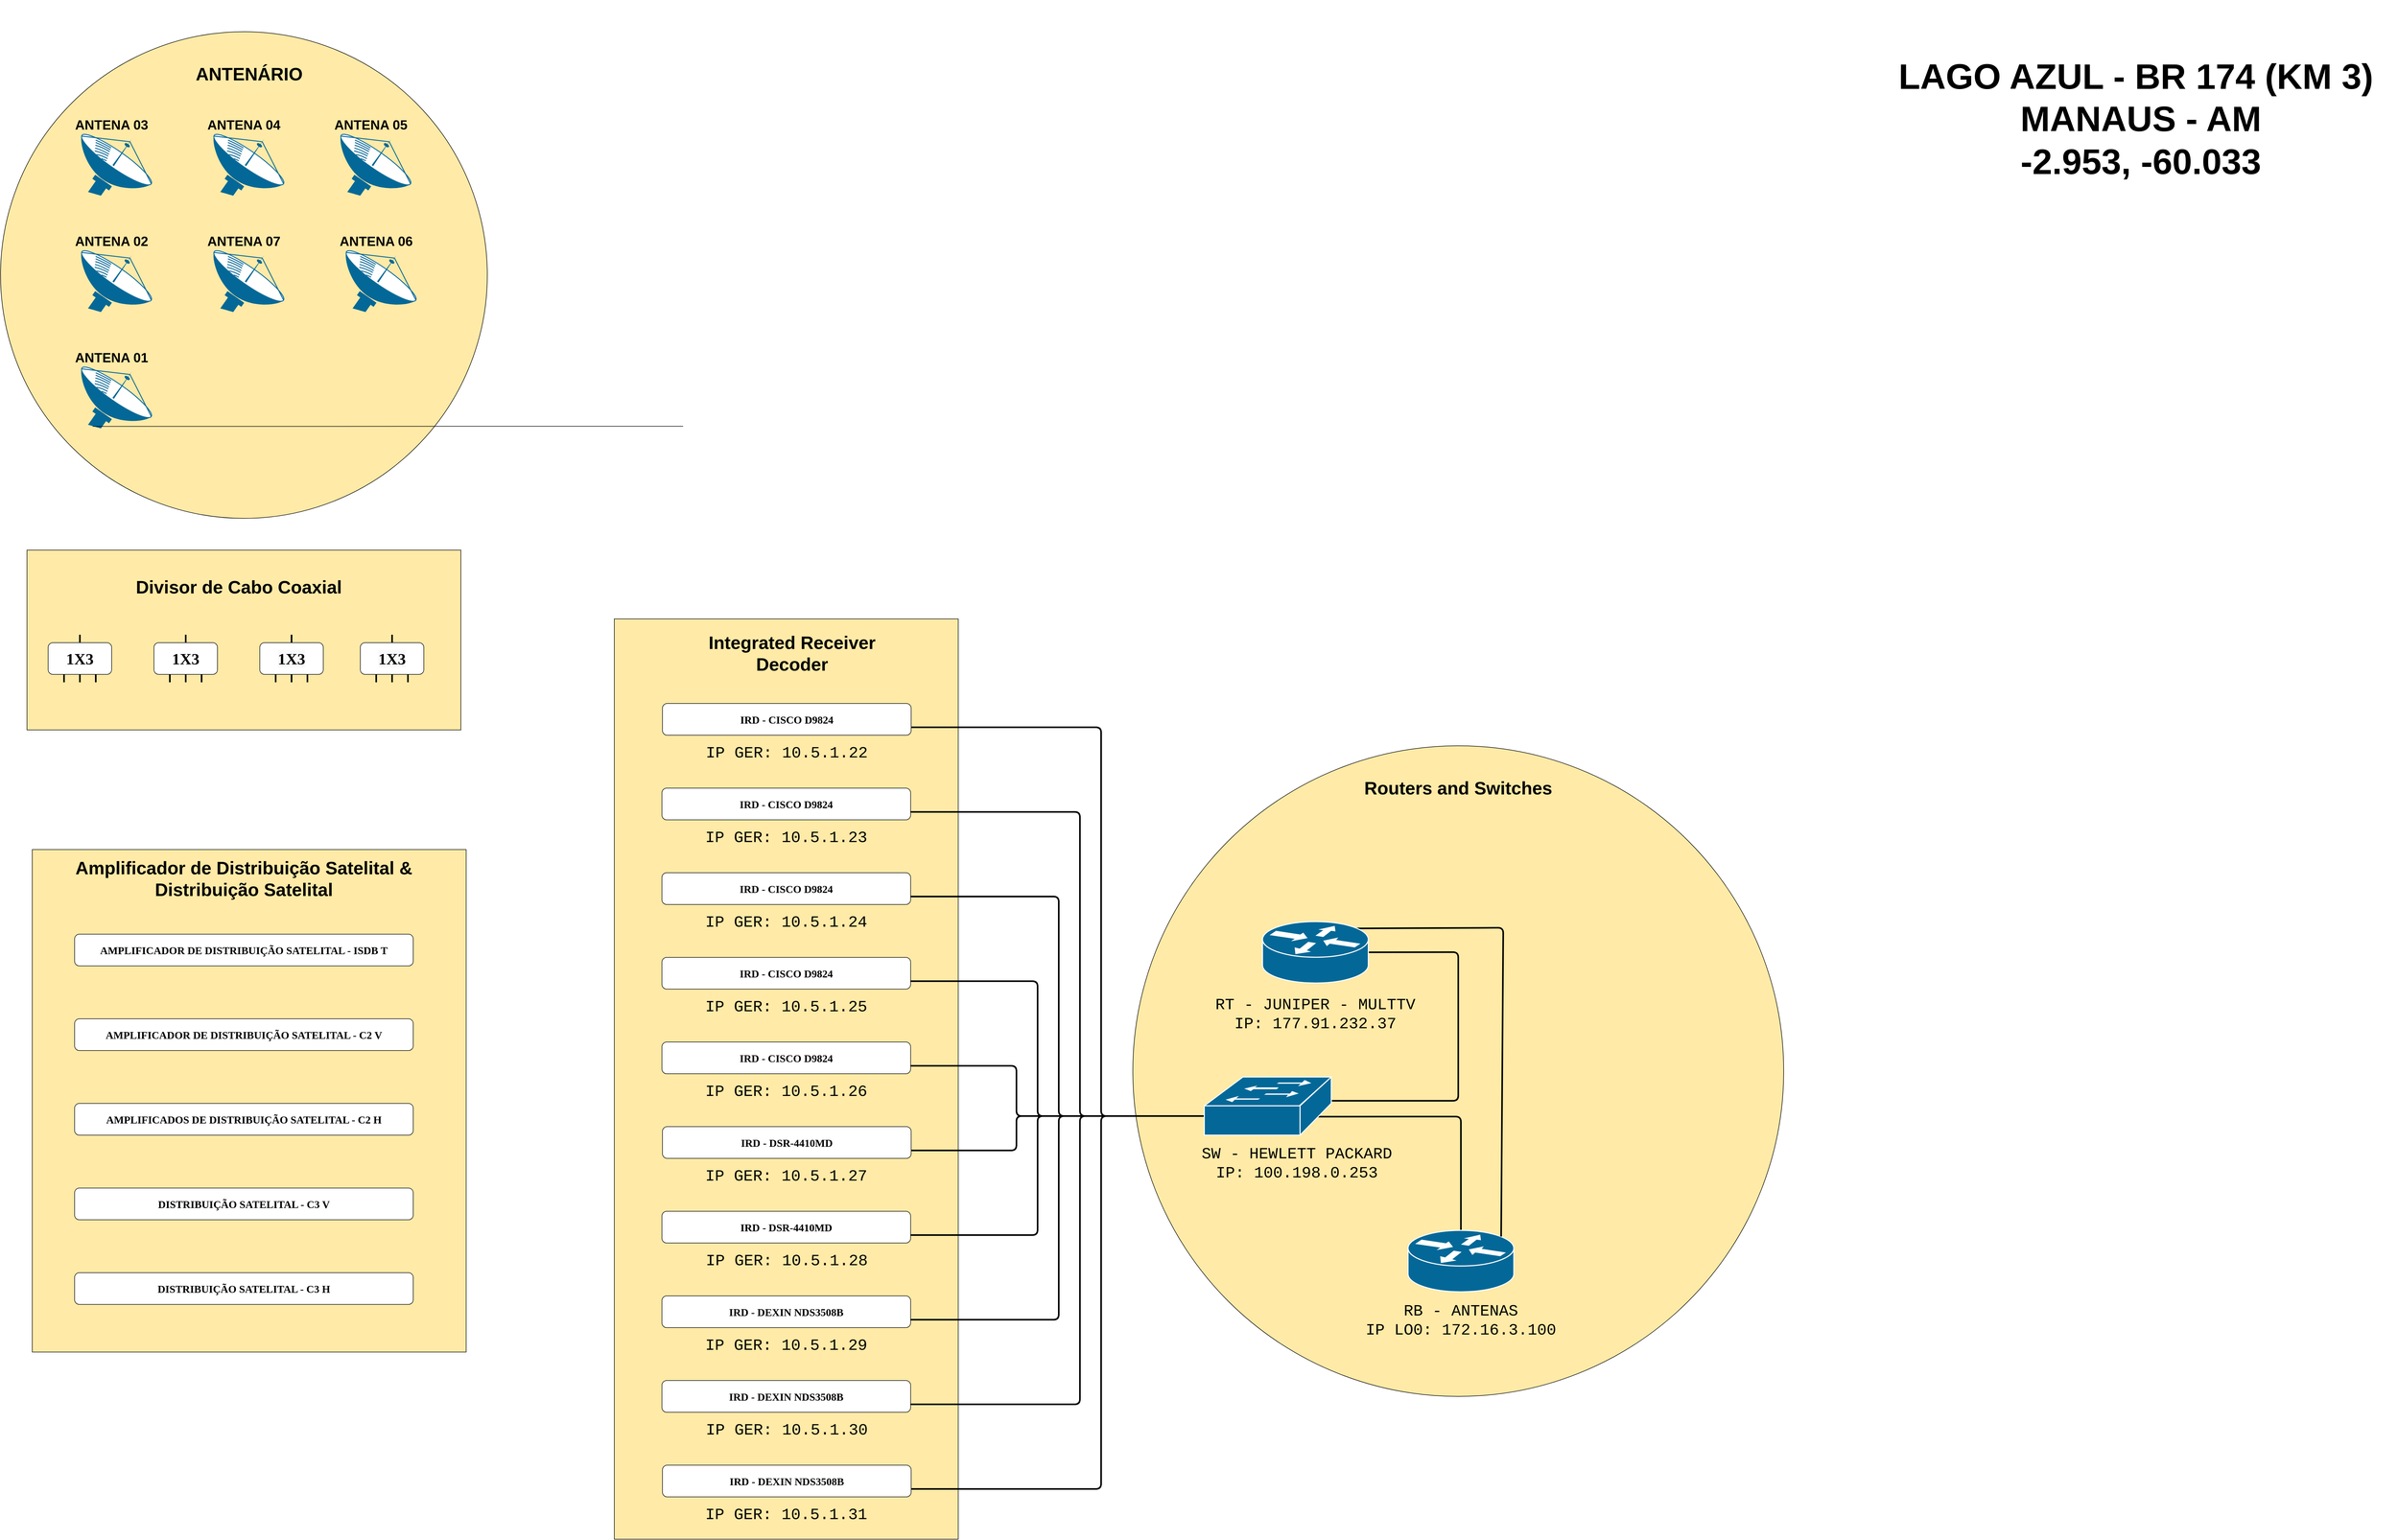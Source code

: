 <mxfile version="13.8.0" type="github">
  <diagram id="dLiCsf6XBlpKmU3ovjeW" name="Page-1">
    <mxGraphModel dx="2893" dy="1450" grid="1" gridSize="10" guides="1" tooltips="1" connect="1" arrows="1" fold="1" page="1" pageScale="1" pageWidth="4681" pageHeight="3300" background="#FFFFFF" math="0" shadow="0">
      <root>
        <mxCell id="0" />
        <mxCell id="1" parent="0" />
        <mxCell id="Bz9aQ9UGnHe_9XQev82R-14" value="" style="rounded=0;whiteSpace=wrap;html=1;strokeColor=#000000;fillColor=#ffeaa7;" parent="1" vertex="1">
          <mxGeometry x="170" y="1050" width="820" height="340" as="geometry" />
        </mxCell>
        <mxCell id="ET13ZjsiotVya5PtHg1d-84" value="" style="rounded=0;whiteSpace=wrap;html=1;strokeColor=#000000;fillColor=#ffeaa7;" parent="1" vertex="1">
          <mxGeometry x="180" y="1616.16" width="820" height="950" as="geometry" />
        </mxCell>
        <mxCell id="ET13ZjsiotVya5PtHg1d-68" value="" style="rounded=0;whiteSpace=wrap;html=1;strokeColor=#000000;fillColor=#ffeaa7;" parent="1" vertex="1">
          <mxGeometry x="1280" y="1180" width="650" height="1740" as="geometry" />
        </mxCell>
        <mxCell id="ET13ZjsiotVya5PtHg1d-54" value="" style="ellipse;whiteSpace=wrap;html=1;aspect=fixed;fillColor=#ffeaa7;" parent="1" vertex="1">
          <mxGeometry x="2260" y="1420" width="1230" height="1230" as="geometry" />
        </mxCell>
        <mxCell id="ET13ZjsiotVya5PtHg1d-50" value="" style="ellipse;whiteSpace=wrap;html=1;aspect=fixed;fillColor=#ffeaa7;" parent="1" vertex="1">
          <mxGeometry x="120" y="70" width="920" height="920" as="geometry" />
        </mxCell>
        <mxCell id="ET13ZjsiotVya5PtHg1d-48" value="" style="endArrow=none;html=1;exitX=0.707;exitY=0.409;exitDx=0;exitDy=0;exitPerimeter=0;strokeWidth=3;entryX=1;entryY=0.5;entryDx=0;entryDy=0;entryPerimeter=0;" parent="1" source="ET13ZjsiotVya5PtHg1d-40" target="ET13ZjsiotVya5PtHg1d-43" edge="1">
          <mxGeometry width="50" height="50" relative="1" as="geometry">
            <mxPoint x="2725" y="2066.16" as="sourcePoint" />
            <mxPoint x="2935" y="1696.16" as="targetPoint" />
            <Array as="points">
              <mxPoint x="2875" y="2091.16" />
              <mxPoint x="2875" y="1810.16" />
            </Array>
          </mxGeometry>
        </mxCell>
        <mxCell id="ET13ZjsiotVya5PtHg1d-49" value="" style="endArrow=none;html=1;strokeWidth=3;exitX=0.5;exitY=0;exitDx=0;exitDy=0;exitPerimeter=0;entryX=0.708;entryY=0.682;entryDx=0;entryDy=0;entryPerimeter=0;" parent="1" source="ET13ZjsiotVya5PtHg1d-42" target="ET13ZjsiotVya5PtHg1d-40" edge="1">
          <mxGeometry width="50" height="50" relative="1" as="geometry">
            <mxPoint x="2735" y="1956.16" as="sourcePoint" />
            <mxPoint x="2675" y="2166.16" as="targetPoint" />
            <Array as="points">
              <mxPoint x="2880" y="2121" />
            </Array>
          </mxGeometry>
        </mxCell>
        <mxCell id="ET13ZjsiotVya5PtHg1d-6" value="&lt;p&gt;&lt;font style=&quot;font-size: 20px&quot; face=&quot;Tahoma&quot;&gt;&lt;b&gt;AMPLIFICADOR DE DISTRIBUIÇÃO SATELITAL - ISDB T&lt;/b&gt;&lt;/font&gt;&lt;/p&gt;" style="rounded=1;whiteSpace=wrap;html=1;" parent="1" vertex="1">
          <mxGeometry x="260" y="1776.16" width="640" height="60" as="geometry" />
        </mxCell>
        <mxCell id="ET13ZjsiotVya5PtHg1d-7" value="&lt;p&gt;&lt;font size=&quot;1&quot; face=&quot;Tahoma&quot;&gt;&lt;b style=&quot;font-size: 20px&quot;&gt;AMPLIFICADOR&lt;/b&gt;&lt;/font&gt;&lt;b style=&quot;font-family: &amp;#34;tahoma&amp;#34; ; font-size: 20px&quot;&gt;&amp;nbsp;DE DISTRIBUIÇÃO SATELITAL - C2 V&lt;/b&gt;&lt;/p&gt;" style="rounded=1;whiteSpace=wrap;html=1;" parent="1" vertex="1">
          <mxGeometry x="260" y="1936.16" width="640" height="60" as="geometry" />
        </mxCell>
        <mxCell id="ET13ZjsiotVya5PtHg1d-8" value="&lt;p&gt;&lt;font face=&quot;Tahoma&quot; size=&quot;1&quot;&gt;&lt;b style=&quot;font-size: 20px&quot;&gt;AMPLIFICADOS DE DISTRIBUIÇÃO SATELITAL - C2 H&lt;/b&gt;&lt;/font&gt;&lt;/p&gt;" style="rounded=1;whiteSpace=wrap;html=1;" parent="1" vertex="1">
          <mxGeometry x="260" y="2096.16" width="640" height="60" as="geometry" />
        </mxCell>
        <mxCell id="ET13ZjsiotVya5PtHg1d-9" value="&lt;p&gt;&lt;font style=&quot;font-size: 20px&quot; face=&quot;Tahoma&quot;&gt;&lt;b&gt;DISTRIBUIÇÃO SATELITAL - C3 V&lt;/b&gt;&lt;/font&gt;&lt;/p&gt;" style="rounded=1;whiteSpace=wrap;html=1;" parent="1" vertex="1">
          <mxGeometry x="260" y="2256.16" width="640" height="60" as="geometry" />
        </mxCell>
        <mxCell id="ET13ZjsiotVya5PtHg1d-11" value="&lt;p style=&quot;font-size: 20px&quot;&gt;&lt;font style=&quot;font-size: 20px&quot; face=&quot;Tahoma&quot;&gt;&lt;b&gt;DISTRIBUIÇÃO SATELITAL - &lt;span style=&quot;background-color: rgb(255 , 255 , 255)&quot;&gt;C3 H&lt;/span&gt;&lt;/b&gt;&lt;/font&gt;&lt;/p&gt;" style="rounded=1;whiteSpace=wrap;html=1;" parent="1" vertex="1">
          <mxGeometry x="260" y="2416.16" width="640" height="60" as="geometry" />
        </mxCell>
        <mxCell id="ET13ZjsiotVya5PtHg1d-13" value="" style="shape=mxgraph.cisco.wireless.satellite_dish;html=1;pointerEvents=1;dashed=0;fillColor=#036897;strokeColor=#ffffff;strokeWidth=2;verticalLabelPosition=bottom;verticalAlign=top;align=center;outlineConnect=0;rotation=35;" parent="1" vertex="1">
          <mxGeometry x="750" y="480" width="160" height="130" as="geometry" />
        </mxCell>
        <mxCell id="ET13ZjsiotVya5PtHg1d-15" value="" style="shape=mxgraph.cisco.wireless.satellite_dish;html=1;pointerEvents=1;dashed=0;fillColor=#036897;strokeColor=#ffffff;strokeWidth=2;verticalLabelPosition=bottom;verticalAlign=top;align=center;outlineConnect=0;rotation=35;" parent="1" vertex="1">
          <mxGeometry x="250" y="260" width="160" height="130" as="geometry" />
        </mxCell>
        <mxCell id="ET13ZjsiotVya5PtHg1d-16" value="" style="shape=mxgraph.cisco.wireless.satellite_dish;html=1;pointerEvents=1;dashed=0;fillColor=#036897;strokeColor=#ffffff;strokeWidth=2;verticalLabelPosition=bottom;verticalAlign=top;align=center;outlineConnect=0;rotation=35;" parent="1" vertex="1">
          <mxGeometry x="250" y="700" width="160" height="130" as="geometry" />
        </mxCell>
        <mxCell id="ET13ZjsiotVya5PtHg1d-17" value="" style="shape=mxgraph.cisco.wireless.satellite_dish;html=1;pointerEvents=1;dashed=0;fillColor=#036897;strokeColor=#ffffff;strokeWidth=2;verticalLabelPosition=bottom;verticalAlign=top;align=center;outlineConnect=0;rotation=35;" parent="1" vertex="1">
          <mxGeometry x="740" y="260" width="160" height="130" as="geometry" />
        </mxCell>
        <mxCell id="ET13ZjsiotVya5PtHg1d-24" value="&lt;p style=&quot;font-size: 20px&quot;&gt;&lt;font face=&quot;Tahoma&quot;&gt;&lt;b&gt;IRD - CISCO D9824&lt;/b&gt;&lt;/font&gt;&lt;/p&gt;" style="rounded=1;whiteSpace=wrap;html=1;" parent="1" vertex="1">
          <mxGeometry x="1370" y="1980" width="470" height="60" as="geometry" />
        </mxCell>
        <mxCell id="ET13ZjsiotVya5PtHg1d-25" value="&lt;p style=&quot;font-size: 20px&quot;&gt;&lt;font face=&quot;Tahoma&quot;&gt;&lt;b&gt;IRD - DSR-4410MD&lt;/b&gt;&lt;/font&gt;&lt;/p&gt;" style="rounded=1;whiteSpace=wrap;html=1;" parent="1" vertex="1">
          <mxGeometry x="1371" y="2140" width="470" height="60" as="geometry" />
        </mxCell>
        <mxCell id="ET13ZjsiotVya5PtHg1d-26" value="&lt;p style=&quot;font-size: 20px&quot;&gt;&lt;b style=&quot;font-family: &amp;#34;tahoma&amp;#34;&quot;&gt;IRD - DEXIN NDS3508B&lt;/b&gt;&lt;br&gt;&lt;/p&gt;" style="rounded=1;whiteSpace=wrap;html=1;" parent="1" vertex="1">
          <mxGeometry x="1371" y="2780" width="470" height="60" as="geometry" />
        </mxCell>
        <mxCell id="ET13ZjsiotVya5PtHg1d-27" value="&lt;p style=&quot;font-size: 20px&quot;&gt;&lt;font face=&quot;Tahoma&quot;&gt;&lt;b&gt;IRD - CISCO D9824&lt;/b&gt;&lt;/font&gt;&lt;/p&gt;" style="rounded=1;whiteSpace=wrap;html=1;" parent="1" vertex="1">
          <mxGeometry x="1370" y="1820" width="470" height="60" as="geometry" />
        </mxCell>
        <mxCell id="ET13ZjsiotVya5PtHg1d-28" value="&lt;p style=&quot;font-size: 20px&quot;&gt;&lt;b style=&quot;font-family: &amp;#34;tahoma&amp;#34;&quot;&gt;IRD - DEXIN NDS3508B&lt;/b&gt;&lt;br&gt;&lt;/p&gt;" style="rounded=1;whiteSpace=wrap;html=1;" parent="1" vertex="1">
          <mxGeometry x="1370" y="2620" width="470" height="60" as="geometry" />
        </mxCell>
        <mxCell id="ET13ZjsiotVya5PtHg1d-29" value="&lt;p style=&quot;font-size: 20px&quot;&gt;&lt;font face=&quot;Tahoma&quot;&gt;&lt;b&gt;IRD - DSR-4410MD&lt;/b&gt;&lt;/font&gt;&lt;/p&gt;" style="rounded=1;whiteSpace=wrap;html=1;" parent="1" vertex="1">
          <mxGeometry x="1370" y="2300" width="470" height="60" as="geometry" />
        </mxCell>
        <mxCell id="ET13ZjsiotVya5PtHg1d-30" value="&lt;p style=&quot;font-size: 20px&quot;&gt;&lt;font face=&quot;Tahoma&quot;&gt;&lt;b&gt;IRD - DEXIN NDS3508B&lt;/b&gt;&lt;/font&gt;&lt;/p&gt;" style="rounded=1;whiteSpace=wrap;html=1;" parent="1" vertex="1">
          <mxGeometry x="1370" y="2460" width="470" height="60" as="geometry" />
        </mxCell>
        <mxCell id="ET13ZjsiotVya5PtHg1d-42" value="" style="shape=mxgraph.cisco.routers.router;html=1;pointerEvents=1;dashed=0;fillColor=#036897;strokeColor=#ffffff;strokeWidth=2;verticalLabelPosition=bottom;verticalAlign=top;align=center;outlineConnect=0;aspect=fixed;" parent="1" vertex="1">
          <mxGeometry x="2780" y="2336.16" width="200" height="116.16" as="geometry" />
        </mxCell>
        <mxCell id="ET13ZjsiotVya5PtHg1d-53" value="&lt;font style=&quot;font-size: 34px&quot;&gt;&lt;b&gt;ANTENÁRIO&lt;/b&gt;&lt;/font&gt;" style="text;html=1;strokeColor=none;fillColor=none;align=center;verticalAlign=middle;whiteSpace=wrap;rounded=0;" parent="1" vertex="1">
          <mxGeometry x="475" y="100" width="230" height="100" as="geometry" />
        </mxCell>
        <mxCell id="ET13ZjsiotVya5PtHg1d-56" value="&lt;font face=&quot;Courier New&quot;&gt;&lt;span style=&quot;font-size: 30px&quot;&gt;RB - ANTENAS&lt;/span&gt;&lt;br&gt;&lt;span style=&quot;font-size: 30px&quot;&gt;IP LO0: 172.16.3.100&lt;/span&gt;&lt;/font&gt;" style="text;html=1;strokeColor=none;fillColor=none;align=center;verticalAlign=middle;whiteSpace=wrap;rounded=0;" parent="1" vertex="1">
          <mxGeometry x="2695" y="2456.16" width="370" height="100" as="geometry" />
        </mxCell>
        <mxCell id="ET13ZjsiotVya5PtHg1d-57" value="&lt;font face=&quot;Courier New&quot;&gt;&lt;span style=&quot;font-size: 30px&quot;&gt;RT - JUNIPER - MULTTV&lt;/span&gt;&lt;br&gt;&lt;span style=&quot;font-size: 30px&quot;&gt;IP: 177.91.232.37&lt;/span&gt;&lt;/font&gt;" style="text;html=1;strokeColor=none;fillColor=none;align=center;verticalAlign=middle;whiteSpace=wrap;rounded=0;" parent="1" vertex="1">
          <mxGeometry x="2410" y="1868.48" width="390" height="116.16" as="geometry" />
        </mxCell>
        <mxCell id="ET13ZjsiotVya5PtHg1d-59" value="&lt;font face=&quot;Courier New&quot;&gt;&lt;span style=&quot;font-size: 30px&quot;&gt;SW - HEWLETT PACKARD&lt;/span&gt;&lt;br&gt;&lt;span style=&quot;font-size: 30px&quot;&gt;IP: 100.198.0.253&lt;/span&gt;&lt;br&gt;&lt;/font&gt;" style="text;html=1;strokeColor=none;fillColor=none;align=center;verticalAlign=middle;whiteSpace=wrap;rounded=0;" parent="1" vertex="1">
          <mxGeometry x="2385" y="2161.74" width="370" height="95" as="geometry" />
        </mxCell>
        <mxCell id="ET13ZjsiotVya5PtHg1d-23" value="&lt;p style=&quot;font-size: 20px&quot;&gt;&lt;font face=&quot;Tahoma&quot;&gt;&lt;b&gt;IRD - CISCO D9824&lt;/b&gt;&lt;/font&gt;&lt;/p&gt;" style="rounded=1;whiteSpace=wrap;html=1;" parent="1" vertex="1">
          <mxGeometry x="1370" y="1660" width="470" height="60" as="geometry" />
        </mxCell>
        <mxCell id="ET13ZjsiotVya5PtHg1d-22" value="&lt;p style=&quot;font-size: 20px&quot;&gt;&lt;font face=&quot;Tahoma&quot;&gt;&lt;b&gt;IRD - CISCO D9824&lt;/b&gt;&lt;/font&gt;&lt;/p&gt;" style="rounded=1;whiteSpace=wrap;html=1;" parent="1" vertex="1">
          <mxGeometry x="1370" y="1500" width="470" height="60" as="geometry" />
        </mxCell>
        <mxCell id="ET13ZjsiotVya5PtHg1d-72" value="&lt;font face=&quot;Courier New&quot;&gt;&lt;span style=&quot;font-size: 30px&quot;&gt;IP GER: 10.5.1.22&lt;/span&gt;&lt;/font&gt;" style="text;html=1;strokeColor=none;fillColor=none;align=center;verticalAlign=middle;whiteSpace=wrap;rounded=0;" parent="1" vertex="1">
          <mxGeometry x="1411" y="1410" width="390" height="46.16" as="geometry" />
        </mxCell>
        <mxCell id="ET13ZjsiotVya5PtHg1d-73" value="&lt;font face=&quot;Courier New&quot;&gt;&lt;span style=&quot;font-size: 30px&quot;&gt;IP GER: 10.5.1.24&lt;/span&gt;&lt;/font&gt;" style="text;html=1;strokeColor=none;fillColor=none;align=center;verticalAlign=middle;whiteSpace=wrap;rounded=0;" parent="1" vertex="1">
          <mxGeometry x="1410" y="1730" width="390" height="46.16" as="geometry" />
        </mxCell>
        <mxCell id="ET13ZjsiotVya5PtHg1d-74" value="&lt;font face=&quot;Courier New&quot;&gt;&lt;span style=&quot;font-size: 30px&quot;&gt;IP GER: 10.5.1.25&lt;/span&gt;&lt;/font&gt;" style="text;html=1;strokeColor=none;fillColor=none;align=center;verticalAlign=middle;whiteSpace=wrap;rounded=0;" parent="1" vertex="1">
          <mxGeometry x="1410" y="1890" width="390" height="46.16" as="geometry" />
        </mxCell>
        <mxCell id="ET13ZjsiotVya5PtHg1d-75" value="&lt;font face=&quot;Courier New&quot;&gt;&lt;span style=&quot;font-size: 30px&quot;&gt;IP GER: 10.5.1.26&lt;/span&gt;&lt;/font&gt;" style="text;html=1;strokeColor=none;fillColor=none;align=center;verticalAlign=middle;whiteSpace=wrap;rounded=0;" parent="1" vertex="1">
          <mxGeometry x="1410" y="2050" width="390" height="46.16" as="geometry" />
        </mxCell>
        <mxCell id="ET13ZjsiotVya5PtHg1d-76" value="&lt;font face=&quot;Courier New&quot;&gt;&lt;span style=&quot;font-size: 30px&quot;&gt;IP GER: 10.5.1.27&lt;/span&gt;&lt;/font&gt;" style="text;html=1;strokeColor=none;fillColor=none;align=center;verticalAlign=middle;whiteSpace=wrap;rounded=0;" parent="1" vertex="1">
          <mxGeometry x="1410" y="2210" width="390" height="46.16" as="geometry" />
        </mxCell>
        <mxCell id="ET13ZjsiotVya5PtHg1d-77" value="&lt;font face=&quot;Courier New&quot;&gt;&lt;span style=&quot;font-size: 30px&quot;&gt;IP GER: 10.5.1.28&lt;/span&gt;&lt;/font&gt;" style="text;html=1;strokeColor=none;fillColor=none;align=center;verticalAlign=middle;whiteSpace=wrap;rounded=0;" parent="1" vertex="1">
          <mxGeometry x="1411" y="2370" width="390" height="46.16" as="geometry" />
        </mxCell>
        <mxCell id="ET13ZjsiotVya5PtHg1d-78" value="&lt;font face=&quot;Courier New&quot;&gt;&lt;span style=&quot;font-size: 30px&quot;&gt;IP GER: 10.5.1.29&lt;/span&gt;&lt;/font&gt;" style="text;html=1;strokeColor=none;fillColor=none;align=center;verticalAlign=middle;whiteSpace=wrap;rounded=0;" parent="1" vertex="1">
          <mxGeometry x="1410" y="2530" width="390" height="46.16" as="geometry" />
        </mxCell>
        <mxCell id="ET13ZjsiotVya5PtHg1d-79" value="&lt;font face=&quot;Courier New&quot;&gt;&lt;span style=&quot;font-size: 30px&quot;&gt;IP GER: 10.5.1.30&lt;/span&gt;&lt;/font&gt;" style="text;html=1;strokeColor=none;fillColor=none;align=center;verticalAlign=middle;whiteSpace=wrap;rounded=0;" parent="1" vertex="1">
          <mxGeometry x="1411" y="2690" width="390" height="46.16" as="geometry" />
        </mxCell>
        <mxCell id="ET13ZjsiotVya5PtHg1d-80" value="&lt;font face=&quot;Courier New&quot;&gt;&lt;span style=&quot;font-size: 30px&quot;&gt;IP GER: 10.5.1.31&lt;/span&gt;&lt;/font&gt;" style="text;html=1;strokeColor=none;fillColor=none;align=center;verticalAlign=middle;whiteSpace=wrap;rounded=0;" parent="1" vertex="1">
          <mxGeometry x="1410" y="2850" width="390" height="46.16" as="geometry" />
        </mxCell>
        <mxCell id="ET13ZjsiotVya5PtHg1d-81" value="&lt;p style=&quot;font-size: 20px&quot;&gt;&lt;font face=&quot;Tahoma&quot;&gt;&lt;b&gt;IRD - CISCO D9824&lt;/b&gt;&lt;/font&gt;&lt;/p&gt;" style="rounded=1;whiteSpace=wrap;html=1;" parent="1" vertex="1">
          <mxGeometry x="1371" y="1340" width="470" height="60" as="geometry" />
        </mxCell>
        <mxCell id="ET13ZjsiotVya5PtHg1d-82" value="&lt;font face=&quot;Courier New&quot;&gt;&lt;span style=&quot;font-size: 30px&quot;&gt;IP GER: 10.5.1.23&lt;/span&gt;&lt;/font&gt;" style="text;html=1;strokeColor=none;fillColor=none;align=center;verticalAlign=middle;whiteSpace=wrap;rounded=0;" parent="1" vertex="1">
          <mxGeometry x="1410" y="1570" width="390" height="46.16" as="geometry" />
        </mxCell>
        <mxCell id="ET13ZjsiotVya5PtHg1d-83" value="&lt;font size=&quot;1&quot;&gt;&lt;b style=&quot;font-size: 34px&quot;&gt;Amplificador de Distribuição Satelital &amp;amp; Distribuição Satelital&lt;br&gt;&lt;/b&gt;&lt;/font&gt;" style="text;html=1;strokeColor=none;fillColor=none;align=center;verticalAlign=middle;whiteSpace=wrap;rounded=0;" parent="1" vertex="1">
          <mxGeometry x="215" y="1626.16" width="730" height="90" as="geometry" />
        </mxCell>
        <mxCell id="ET13ZjsiotVya5PtHg1d-86" value="&lt;font size=&quot;1&quot;&gt;&lt;b style=&quot;font-size: 34px&quot;&gt;Divisor de Cabo Coaxial&lt;/b&gt;&lt;/font&gt;" style="text;html=1;strokeColor=none;fillColor=none;align=center;verticalAlign=middle;whiteSpace=wrap;rounded=0;" parent="1" vertex="1">
          <mxGeometry x="357.5" y="1080" width="425" height="80" as="geometry" />
        </mxCell>
        <mxCell id="ET13ZjsiotVya5PtHg1d-88" value="&lt;font style=&quot;font-size: 67px&quot;&gt;&lt;b&gt;LAGO AZUL - BR 174 (KM 3)&amp;nbsp;&lt;br&gt;&lt;/b&gt;&lt;b&gt;MANAUS - AM&lt;br&gt;&lt;/b&gt;&lt;b&gt;-2.953, -60.033&lt;/b&gt;&lt;/font&gt;" style="text;html=1;strokeColor=none;fillColor=none;align=center;verticalAlign=middle;whiteSpace=wrap;rounded=0;" parent="1" vertex="1">
          <mxGeometry x="3680" y="10" width="970" height="450" as="geometry" />
        </mxCell>
        <mxCell id="Bz9aQ9UGnHe_9XQev82R-3" value="&lt;span style=&quot;font-size: 34px&quot;&gt;&lt;b&gt;Routers and Switches&lt;/b&gt;&lt;/span&gt;" style="text;html=1;strokeColor=none;fillColor=none;align=center;verticalAlign=middle;whiteSpace=wrap;rounded=0;" parent="1" vertex="1">
          <mxGeometry x="2680" y="1460" width="390" height="80" as="geometry" />
        </mxCell>
        <mxCell id="Bz9aQ9UGnHe_9XQev82R-2" value="" style="endArrow=none;html=1;exitX=1;exitY=0.75;exitDx=0;exitDy=0;strokeWidth=3;" parent="1" source="ET13ZjsiotVya5PtHg1d-26" edge="1">
          <mxGeometry width="50" height="50" relative="1" as="geometry">
            <mxPoint x="2030" y="2780" as="sourcePoint" />
            <mxPoint x="2410" y="2120" as="targetPoint" />
            <Array as="points">
              <mxPoint x="2200" y="2825" />
              <mxPoint x="2200" y="2120" />
              <mxPoint x="2410" y="2120" />
            </Array>
          </mxGeometry>
        </mxCell>
        <mxCell id="Bz9aQ9UGnHe_9XQev82R-4" value="" style="endArrow=none;html=1;exitX=1;exitY=0.75;exitDx=0;exitDy=0;entryX=0.104;entryY=0.671;entryDx=0;entryDy=0;entryPerimeter=0;strokeWidth=3;" parent="1" source="ET13ZjsiotVya5PtHg1d-28" target="ET13ZjsiotVya5PtHg1d-40" edge="1">
          <mxGeometry width="50" height="50" relative="1" as="geometry">
            <mxPoint x="2020" y="2630" as="sourcePoint" />
            <mxPoint x="2190" y="2060" as="targetPoint" />
            <Array as="points">
              <mxPoint x="2160" y="2665" />
              <mxPoint x="2160" y="2120" />
            </Array>
          </mxGeometry>
        </mxCell>
        <mxCell id="Bz9aQ9UGnHe_9XQev82R-5" value="" style="endArrow=none;html=1;exitX=1;exitY=0.75;exitDx=0;exitDy=0;strokeWidth=3;" parent="1" source="ET13ZjsiotVya5PtHg1d-30" edge="1">
          <mxGeometry width="50" height="50" relative="1" as="geometry">
            <mxPoint x="2060" y="2400" as="sourcePoint" />
            <mxPoint x="2410" y="2120" as="targetPoint" />
            <Array as="points">
              <mxPoint x="2120" y="2505" />
              <mxPoint x="2120" y="2120" />
              <mxPoint x="2410" y="2120" />
            </Array>
          </mxGeometry>
        </mxCell>
        <mxCell id="Bz9aQ9UGnHe_9XQev82R-6" value="" style="endArrow=none;html=1;exitX=1;exitY=0.75;exitDx=0;exitDy=0;strokeWidth=3;" parent="1" source="ET13ZjsiotVya5PtHg1d-29" edge="1">
          <mxGeometry width="50" height="50" relative="1" as="geometry">
            <mxPoint x="2060" y="2400" as="sourcePoint" />
            <mxPoint x="2420" y="2120" as="targetPoint" />
            <Array as="points">
              <mxPoint x="2080" y="2345" />
              <mxPoint x="2080" y="2120" />
            </Array>
          </mxGeometry>
        </mxCell>
        <mxCell id="Bz9aQ9UGnHe_9XQev82R-7" value="" style="endArrow=none;html=1;entryX=1;entryY=0.75;entryDx=0;entryDy=0;strokeWidth=3;" parent="1" target="ET13ZjsiotVya5PtHg1d-25" edge="1">
          <mxGeometry width="50" height="50" relative="1" as="geometry">
            <mxPoint x="2300" y="2120" as="sourcePoint" />
            <mxPoint x="1950" y="2180" as="targetPoint" />
            <Array as="points">
              <mxPoint x="2300" y="2120" />
              <mxPoint x="2040" y="2120" />
              <mxPoint x="2040" y="2185" />
            </Array>
          </mxGeometry>
        </mxCell>
        <mxCell id="Bz9aQ9UGnHe_9XQev82R-8" value="" style="endArrow=none;html=1;entryX=1;entryY=0.75;entryDx=0;entryDy=0;exitX=0.146;exitY=0.671;exitDx=0;exitDy=0;exitPerimeter=0;strokeWidth=3;" parent="1" source="ET13ZjsiotVya5PtHg1d-40" target="ET13ZjsiotVya5PtHg1d-24" edge="1">
          <mxGeometry width="50" height="50" relative="1" as="geometry">
            <mxPoint x="2200" y="2060" as="sourcePoint" />
            <mxPoint x="1970" y="2020" as="targetPoint" />
            <Array as="points">
              <mxPoint x="2040" y="2120" />
              <mxPoint x="2040" y="2025" />
            </Array>
          </mxGeometry>
        </mxCell>
        <mxCell id="Bz9aQ9UGnHe_9XQev82R-9" value="" style="endArrow=none;html=1;exitX=1;exitY=0.75;exitDx=0;exitDy=0;strokeWidth=3;" parent="1" source="ET13ZjsiotVya5PtHg1d-27" edge="1">
          <mxGeometry width="50" height="50" relative="1" as="geometry">
            <mxPoint x="2000" y="2080" as="sourcePoint" />
            <mxPoint x="2420" y="2120" as="targetPoint" />
            <Array as="points">
              <mxPoint x="2080" y="1865" />
              <mxPoint x="2080" y="2120" />
              <mxPoint x="2420" y="2120" />
            </Array>
          </mxGeometry>
        </mxCell>
        <mxCell id="Bz9aQ9UGnHe_9XQev82R-10" value="" style="endArrow=none;html=1;entryX=1;entryY=0.75;entryDx=0;entryDy=0;exitX=0.146;exitY=0.671;exitDx=0;exitDy=0;exitPerimeter=0;strokeWidth=3;" parent="1" source="ET13ZjsiotVya5PtHg1d-40" target="ET13ZjsiotVya5PtHg1d-23" edge="1">
          <mxGeometry width="50" height="50" relative="1" as="geometry">
            <mxPoint x="2210" y="2040" as="sourcePoint" />
            <mxPoint x="2250" y="1990" as="targetPoint" />
            <Array as="points">
              <mxPoint x="2120" y="2120" />
              <mxPoint x="2120" y="1705" />
            </Array>
          </mxGeometry>
        </mxCell>
        <mxCell id="Bz9aQ9UGnHe_9XQev82R-11" value="" style="endArrow=none;html=1;entryX=1;entryY=0.75;entryDx=0;entryDy=0;exitX=0.104;exitY=0.671;exitDx=0;exitDy=0;exitPerimeter=0;strokeWidth=3;" parent="1" source="ET13ZjsiotVya5PtHg1d-40" target="ET13ZjsiotVya5PtHg1d-22" edge="1">
          <mxGeometry width="50" height="50" relative="1" as="geometry">
            <mxPoint x="2210" y="1990" as="sourcePoint" />
            <mxPoint x="2240" y="1750" as="targetPoint" />
            <Array as="points">
              <mxPoint x="2160" y="2120" />
              <mxPoint x="2160" y="1545" />
            </Array>
          </mxGeometry>
        </mxCell>
        <mxCell id="Bz9aQ9UGnHe_9XQev82R-12" value="" style="endArrow=none;html=1;entryX=1;entryY=0.75;entryDx=0;entryDy=0;strokeWidth=3;" parent="1" target="ET13ZjsiotVya5PtHg1d-81" edge="1">
          <mxGeometry width="50" height="50" relative="1" as="geometry">
            <mxPoint x="2420" y="2120" as="sourcePoint" />
            <mxPoint x="2030" y="1370" as="targetPoint" />
            <Array as="points">
              <mxPoint x="2420" y="2120" />
              <mxPoint x="2200" y="2120" />
              <mxPoint x="2200" y="1385" />
            </Array>
          </mxGeometry>
        </mxCell>
        <mxCell id="ET13ZjsiotVya5PtHg1d-40" value="" style="shape=mxgraph.cisco.switches.workgroup_switch;html=1;pointerEvents=1;dashed=0;fillColor=#036897;strokeColor=#ffffff;strokeWidth=2;verticalLabelPosition=bottom;verticalAlign=top;align=center;outlineConnect=0;" parent="1" vertex="1">
          <mxGeometry x="2395" y="2046.16" width="240" height="110" as="geometry" />
        </mxCell>
        <mxCell id="Bz9aQ9UGnHe_9XQev82R-15" value="&lt;font size=&quot;1&quot;&gt;&lt;b style=&quot;font-size: 34px&quot;&gt;Integrated Receiver Decoder&lt;/b&gt;&lt;/font&gt;" style="text;html=1;strokeColor=none;fillColor=none;align=center;verticalAlign=middle;whiteSpace=wrap;rounded=0;" parent="1" vertex="1">
          <mxGeometry x="1421" y="1205" width="390" height="80" as="geometry" />
        </mxCell>
        <mxCell id="Bz9aQ9UGnHe_9XQev82R-16" value="&lt;font style=&quot;font-size: 30px&quot; face=&quot;Lucida Console&quot;&gt;&lt;b&gt;1X3&lt;/b&gt;&lt;/font&gt;" style="rounded=1;whiteSpace=wrap;html=1;fillColor=#FFFFFF;" parent="1" vertex="1">
          <mxGeometry x="210" y="1225" width="120" height="60" as="geometry" />
        </mxCell>
        <mxCell id="Bz9aQ9UGnHe_9XQev82R-17" value="&lt;b style=&quot;font-family: &amp;#34;lucida console&amp;#34; ; font-size: 30px&quot;&gt;1X3&lt;/b&gt;" style="rounded=1;whiteSpace=wrap;html=1;fillColor=#FFFFFF;" parent="1" vertex="1">
          <mxGeometry x="410" y="1225" width="120" height="60" as="geometry" />
        </mxCell>
        <mxCell id="Bz9aQ9UGnHe_9XQev82R-18" value="&#xa;&#xa;&lt;b style=&quot;color: rgb(0, 0, 0); font-family: &amp;quot;lucida console&amp;quot;; font-size: 30px; font-style: normal; letter-spacing: normal; text-align: center; text-indent: 0px; text-transform: none; word-spacing: 0px; background-color: rgb(248, 249, 250);&quot;&gt;1X3&lt;/b&gt;&#xa;&#xa;" style="rounded=1;whiteSpace=wrap;html=1;fillColor=#FFFFFF;" parent="1" vertex="1">
          <mxGeometry x="800" y="1225" width="120" height="60" as="geometry" />
        </mxCell>
        <mxCell id="Bz9aQ9UGnHe_9XQev82R-19" value="&#xa;&#xa;&lt;b style=&quot;color: rgb(0, 0, 0); font-family: &amp;quot;lucida console&amp;quot;; font-size: 30px; font-style: normal; letter-spacing: normal; text-align: center; text-indent: 0px; text-transform: none; word-spacing: 0px; background-color: rgb(248, 249, 250);&quot;&gt;1X3&lt;/b&gt;&#xa;&#xa;" style="rounded=1;whiteSpace=wrap;html=1;fillColor=#FFFFFF;" parent="1" vertex="1">
          <mxGeometry x="610" y="1225" width="120" height="60" as="geometry" />
        </mxCell>
        <mxCell id="Bz9aQ9UGnHe_9XQev82R-23" value="" style="endArrow=none;html=1;strokeWidth=3;entryX=0.5;entryY=0;entryDx=0;entryDy=0;" parent="1" target="Bz9aQ9UGnHe_9XQev82R-16" edge="1">
          <mxGeometry width="50" height="50" relative="1" as="geometry">
            <mxPoint x="270" y="1210" as="sourcePoint" />
            <mxPoint x="750" y="1220" as="targetPoint" />
          </mxGeometry>
        </mxCell>
        <mxCell id="Bz9aQ9UGnHe_9XQev82R-25" value="" style="endArrow=none;html=1;strokeWidth=3;entryX=0.5;entryY=0;entryDx=0;entryDy=0;" parent="1" target="Bz9aQ9UGnHe_9XQev82R-17" edge="1">
          <mxGeometry width="50" height="50" relative="1" as="geometry">
            <mxPoint x="470" y="1210" as="sourcePoint" />
            <mxPoint x="280" y="1235.0" as="targetPoint" />
          </mxGeometry>
        </mxCell>
        <mxCell id="Bz9aQ9UGnHe_9XQev82R-26" value="" style="endArrow=none;html=1;strokeWidth=3;entryX=0.5;entryY=0;entryDx=0;entryDy=0;" parent="1" target="Bz9aQ9UGnHe_9XQev82R-19" edge="1">
          <mxGeometry width="50" height="50" relative="1" as="geometry">
            <mxPoint x="670" y="1210" as="sourcePoint" />
            <mxPoint x="480" y="1235.0" as="targetPoint" />
          </mxGeometry>
        </mxCell>
        <mxCell id="Bz9aQ9UGnHe_9XQev82R-27" value="" style="endArrow=none;html=1;strokeWidth=3;exitX=0.5;exitY=0;exitDx=0;exitDy=0;" parent="1" source="Bz9aQ9UGnHe_9XQev82R-18" edge="1">
          <mxGeometry width="50" height="50" relative="1" as="geometry">
            <mxPoint x="680" y="1210.0" as="sourcePoint" />
            <mxPoint x="860" y="1210" as="targetPoint" />
          </mxGeometry>
        </mxCell>
        <mxCell id="Bz9aQ9UGnHe_9XQev82R-28" value="" style="endArrow=none;html=1;strokeWidth=3;entryX=0.25;entryY=1;entryDx=0;entryDy=0;" parent="1" target="Bz9aQ9UGnHe_9XQev82R-16" edge="1">
          <mxGeometry width="50" height="50" relative="1" as="geometry">
            <mxPoint x="240" y="1300" as="sourcePoint" />
            <mxPoint x="410" y="1270" as="targetPoint" />
          </mxGeometry>
        </mxCell>
        <mxCell id="Bz9aQ9UGnHe_9XQev82R-29" value="" style="endArrow=none;html=1;strokeWidth=3;entryX=0.5;entryY=1;entryDx=0;entryDy=0;" parent="1" target="Bz9aQ9UGnHe_9XQev82R-16" edge="1">
          <mxGeometry width="50" height="50" relative="1" as="geometry">
            <mxPoint x="270" y="1300" as="sourcePoint" />
            <mxPoint x="410" y="1270" as="targetPoint" />
          </mxGeometry>
        </mxCell>
        <mxCell id="Bz9aQ9UGnHe_9XQev82R-30" value="" style="endArrow=none;html=1;strokeWidth=3;entryX=0.75;entryY=1;entryDx=0;entryDy=0;" parent="1" target="Bz9aQ9UGnHe_9XQev82R-16" edge="1">
          <mxGeometry width="50" height="50" relative="1" as="geometry">
            <mxPoint x="300" y="1300" as="sourcePoint" />
            <mxPoint x="410" y="1270" as="targetPoint" />
          </mxGeometry>
        </mxCell>
        <mxCell id="Bz9aQ9UGnHe_9XQev82R-31" value="" style="endArrow=none;html=1;strokeWidth=3;entryX=0.25;entryY=1;entryDx=0;entryDy=0;" parent="1" target="Bz9aQ9UGnHe_9XQev82R-17" edge="1">
          <mxGeometry width="50" height="50" relative="1" as="geometry">
            <mxPoint x="440" y="1300" as="sourcePoint" />
            <mxPoint x="410" y="1270" as="targetPoint" />
          </mxGeometry>
        </mxCell>
        <mxCell id="Bz9aQ9UGnHe_9XQev82R-32" value="" style="endArrow=none;html=1;strokeWidth=3;entryX=0.5;entryY=1;entryDx=0;entryDy=0;" parent="1" target="Bz9aQ9UGnHe_9XQev82R-17" edge="1">
          <mxGeometry width="50" height="50" relative="1" as="geometry">
            <mxPoint x="470" y="1300" as="sourcePoint" />
            <mxPoint x="450" y="1295.0" as="targetPoint" />
          </mxGeometry>
        </mxCell>
        <mxCell id="Bz9aQ9UGnHe_9XQev82R-33" value="" style="endArrow=none;html=1;strokeWidth=3;entryX=0.75;entryY=1;entryDx=0;entryDy=0;" parent="1" target="Bz9aQ9UGnHe_9XQev82R-17" edge="1">
          <mxGeometry width="50" height="50" relative="1" as="geometry">
            <mxPoint x="500" y="1300" as="sourcePoint" />
            <mxPoint x="473.76" y="1295.12" as="targetPoint" />
          </mxGeometry>
        </mxCell>
        <mxCell id="Bz9aQ9UGnHe_9XQev82R-34" value="" style="endArrow=none;html=1;strokeWidth=3;entryX=0.5;entryY=1;entryDx=0;entryDy=0;" parent="1" target="Bz9aQ9UGnHe_9XQev82R-19" edge="1">
          <mxGeometry width="50" height="50" relative="1" as="geometry">
            <mxPoint x="670" y="1300" as="sourcePoint" />
            <mxPoint x="510" y="1295.0" as="targetPoint" />
          </mxGeometry>
        </mxCell>
        <mxCell id="Bz9aQ9UGnHe_9XQev82R-35" value="" style="endArrow=none;html=1;strokeWidth=3;entryX=0.25;entryY=1;entryDx=0;entryDy=0;" parent="1" target="Bz9aQ9UGnHe_9XQev82R-19" edge="1">
          <mxGeometry width="50" height="50" relative="1" as="geometry">
            <mxPoint x="640" y="1300" as="sourcePoint" />
            <mxPoint x="520" y="1305.0" as="targetPoint" />
          </mxGeometry>
        </mxCell>
        <mxCell id="Bz9aQ9UGnHe_9XQev82R-36" value="" style="endArrow=none;html=1;strokeWidth=3;entryX=0.75;entryY=1;entryDx=0;entryDy=0;" parent="1" target="Bz9aQ9UGnHe_9XQev82R-19" edge="1">
          <mxGeometry width="50" height="50" relative="1" as="geometry">
            <mxPoint x="700" y="1300" as="sourcePoint" />
            <mxPoint x="650" y="1295.0" as="targetPoint" />
          </mxGeometry>
        </mxCell>
        <mxCell id="Bz9aQ9UGnHe_9XQev82R-37" value="" style="endArrow=none;html=1;strokeWidth=3;entryX=0.25;entryY=1;entryDx=0;entryDy=0;" parent="1" target="Bz9aQ9UGnHe_9XQev82R-18" edge="1">
          <mxGeometry width="50" height="50" relative="1" as="geometry">
            <mxPoint x="830" y="1300" as="sourcePoint" />
            <mxPoint x="850" y="1320" as="targetPoint" />
          </mxGeometry>
        </mxCell>
        <mxCell id="Bz9aQ9UGnHe_9XQev82R-38" value="" style="endArrow=none;html=1;strokeWidth=3;entryX=0.5;entryY=1;entryDx=0;entryDy=0;" parent="1" target="Bz9aQ9UGnHe_9XQev82R-18" edge="1">
          <mxGeometry width="50" height="50" relative="1" as="geometry">
            <mxPoint x="860" y="1300" as="sourcePoint" />
            <mxPoint x="840.0" y="1295.0" as="targetPoint" />
          </mxGeometry>
        </mxCell>
        <mxCell id="Bz9aQ9UGnHe_9XQev82R-39" value="" style="endArrow=none;html=1;strokeWidth=3;entryX=0.75;entryY=1;entryDx=0;entryDy=0;" parent="1" target="Bz9aQ9UGnHe_9XQev82R-18" edge="1">
          <mxGeometry width="50" height="50" relative="1" as="geometry">
            <mxPoint x="890" y="1300" as="sourcePoint" />
            <mxPoint x="850.0" y="1305.0" as="targetPoint" />
          </mxGeometry>
        </mxCell>
        <mxCell id="Bz9aQ9UGnHe_9XQev82R-40" value="" style="endArrow=none;html=1;strokeWidth=3;entryX=0.88;entryY=0.1;entryDx=0;entryDy=0;entryPerimeter=0;exitX=0.554;exitY=0.114;exitDx=0;exitDy=0;exitPerimeter=0;" parent="1" source="ET13ZjsiotVya5PtHg1d-43" target="ET13ZjsiotVya5PtHg1d-42" edge="1">
          <mxGeometry width="50" height="50" relative="1" as="geometry">
            <mxPoint x="2760" y="1330" as="sourcePoint" />
            <mxPoint x="2650" y="2180" as="targetPoint" />
            <Array as="points">
              <mxPoint x="2960" y="1764" />
            </Array>
          </mxGeometry>
        </mxCell>
        <mxCell id="ET13ZjsiotVya5PtHg1d-43" value="" style="shape=mxgraph.cisco.routers.router;html=1;pointerEvents=1;dashed=0;fillColor=#036897;strokeColor=#ffffff;strokeWidth=2;verticalLabelPosition=bottom;verticalAlign=top;align=center;outlineConnect=0;" parent="1" vertex="1">
          <mxGeometry x="2505" y="1752.32" width="200" height="116.16" as="geometry" />
        </mxCell>
        <mxCell id="2m0SFDpv0A1qZ56YtHxx-1" value="" style="shape=mxgraph.cisco.wireless.satellite_dish;html=1;pointerEvents=1;dashed=0;fillColor=#036897;strokeColor=#ffffff;strokeWidth=2;verticalLabelPosition=bottom;verticalAlign=top;align=center;outlineConnect=0;rotation=35;" vertex="1" parent="1">
          <mxGeometry x="250" y="480" width="160" height="130" as="geometry" />
        </mxCell>
        <mxCell id="2m0SFDpv0A1qZ56YtHxx-2" value="" style="shape=mxgraph.cisco.wireless.satellite_dish;html=1;pointerEvents=1;dashed=0;fillColor=#036897;strokeColor=#ffffff;strokeWidth=2;verticalLabelPosition=bottom;verticalAlign=top;align=center;outlineConnect=0;rotation=35;" vertex="1" parent="1">
          <mxGeometry x="500" y="480" width="160" height="130" as="geometry" />
        </mxCell>
        <mxCell id="2m0SFDpv0A1qZ56YtHxx-3" value="" style="shape=mxgraph.cisco.wireless.satellite_dish;html=1;pointerEvents=1;dashed=0;fillColor=#036897;strokeColor=#ffffff;strokeWidth=2;verticalLabelPosition=bottom;verticalAlign=top;align=center;outlineConnect=0;rotation=35;" vertex="1" parent="1">
          <mxGeometry x="500" y="260" width="160" height="130" as="geometry" />
        </mxCell>
        <mxCell id="2m0SFDpv0A1qZ56YtHxx-5" value="&lt;font size=&quot;1&quot;&gt;&lt;b style=&quot;font-size: 25px&quot;&gt;ANTENA 01&lt;/b&gt;&lt;/font&gt;" style="text;html=1;strokeColor=none;fillColor=none;align=center;verticalAlign=middle;whiteSpace=wrap;rounded=0;" vertex="1" parent="1">
          <mxGeometry x="250" y="670" width="160" height="30" as="geometry" />
        </mxCell>
        <mxCell id="2m0SFDpv0A1qZ56YtHxx-6" value="&lt;font size=&quot;1&quot;&gt;&lt;b style=&quot;font-size: 25px&quot;&gt;ANTENA 02&lt;/b&gt;&lt;/font&gt;" style="text;html=1;strokeColor=none;fillColor=none;align=center;verticalAlign=middle;whiteSpace=wrap;rounded=0;" vertex="1" parent="1">
          <mxGeometry x="250" y="450" width="160" height="30" as="geometry" />
        </mxCell>
        <mxCell id="2m0SFDpv0A1qZ56YtHxx-7" value="&lt;font size=&quot;1&quot;&gt;&lt;b style=&quot;font-size: 25px&quot;&gt;ANTENA 06&lt;/b&gt;&lt;/font&gt;" style="text;html=1;strokeColor=none;fillColor=none;align=center;verticalAlign=middle;whiteSpace=wrap;rounded=0;" vertex="1" parent="1">
          <mxGeometry x="750" y="450" width="160" height="30" as="geometry" />
        </mxCell>
        <mxCell id="2m0SFDpv0A1qZ56YtHxx-9" value="&lt;font size=&quot;1&quot;&gt;&lt;b style=&quot;font-size: 25px&quot;&gt;ANTENA 03&lt;/b&gt;&lt;/font&gt;" style="text;html=1;strokeColor=none;fillColor=none;align=center;verticalAlign=middle;whiteSpace=wrap;rounded=0;" vertex="1" parent="1">
          <mxGeometry x="250" y="230" width="160" height="30" as="geometry" />
        </mxCell>
        <mxCell id="2m0SFDpv0A1qZ56YtHxx-10" value="&lt;font size=&quot;1&quot;&gt;&lt;b style=&quot;font-size: 25px&quot;&gt;ANTENA 04&lt;/b&gt;&lt;/font&gt;" style="text;html=1;strokeColor=none;fillColor=none;align=center;verticalAlign=middle;whiteSpace=wrap;rounded=0;" vertex="1" parent="1">
          <mxGeometry x="500" y="230" width="160" height="30" as="geometry" />
        </mxCell>
        <mxCell id="2m0SFDpv0A1qZ56YtHxx-11" value="&lt;font size=&quot;1&quot;&gt;&lt;b style=&quot;font-size: 25px&quot;&gt;ANTENA 05&lt;/b&gt;&lt;/font&gt;" style="text;html=1;strokeColor=none;fillColor=none;align=center;verticalAlign=middle;whiteSpace=wrap;rounded=0;" vertex="1" parent="1">
          <mxGeometry x="740" y="230" width="160" height="30" as="geometry" />
        </mxCell>
        <mxCell id="2m0SFDpv0A1qZ56YtHxx-12" value="&lt;font size=&quot;1&quot;&gt;&lt;b style=&quot;font-size: 25px&quot;&gt;ANTENA 07&lt;/b&gt;&lt;/font&gt;" style="text;html=1;strokeColor=none;fillColor=none;align=center;verticalAlign=middle;whiteSpace=wrap;rounded=0;" vertex="1" parent="1">
          <mxGeometry x="500" y="450" width="160" height="30" as="geometry" />
        </mxCell>
        <mxCell id="2m0SFDpv0A1qZ56YtHxx-16" value="" style="endArrow=none;html=1;entryX=0.5;entryY=0.98;entryDx=0;entryDy=0;entryPerimeter=0;" edge="1" parent="1" target="ET13ZjsiotVya5PtHg1d-16">
          <mxGeometry width="50" height="50" relative="1" as="geometry">
            <mxPoint x="1410" y="816" as="sourcePoint" />
            <mxPoint x="1040" y="730" as="targetPoint" />
          </mxGeometry>
        </mxCell>
      </root>
    </mxGraphModel>
  </diagram>
</mxfile>
